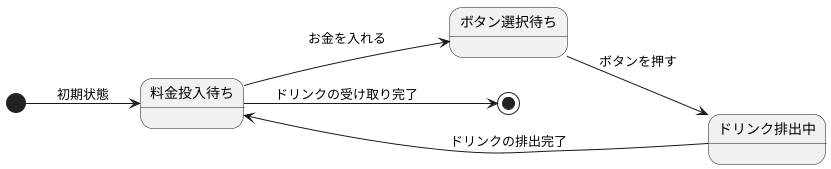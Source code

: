 @startuml ステートマシン図
left to right direction
skinparam monochrome true

[*] --> 料金投入待ち : 初期状態

料金投入待ち --> ボタン選択待ち : お金を入れる
ボタン選択待ち --> ドリンク排出中 : ボタンを押す
ドリンク排出中 --> 料金投入待ち : ドリンクの排出完了

料金投入待ち --> [*] : ドリンクの受け取り完了

@endum